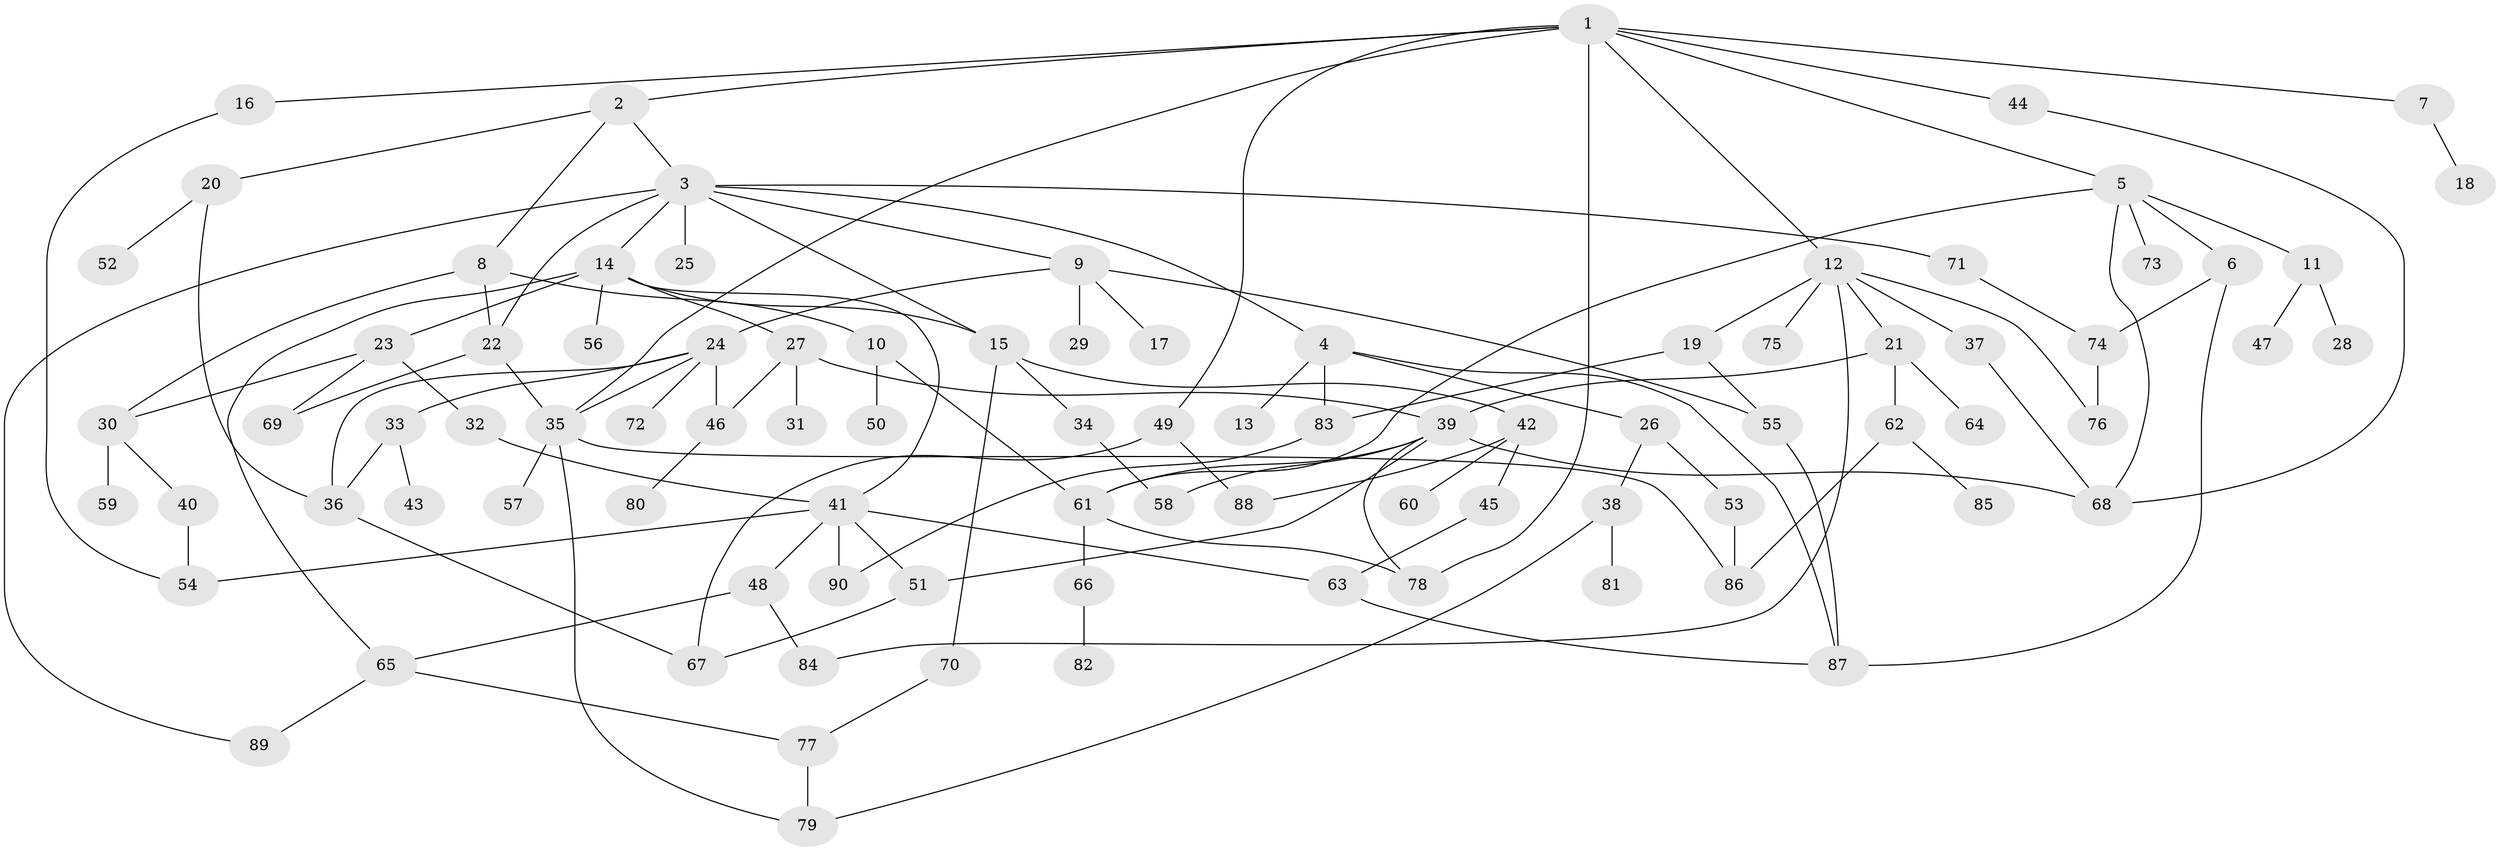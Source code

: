 // Generated by graph-tools (version 1.1) at 2025/13/03/09/25 04:13:24]
// undirected, 90 vertices, 131 edges
graph export_dot {
graph [start="1"]
  node [color=gray90,style=filled];
  1;
  2;
  3;
  4;
  5;
  6;
  7;
  8;
  9;
  10;
  11;
  12;
  13;
  14;
  15;
  16;
  17;
  18;
  19;
  20;
  21;
  22;
  23;
  24;
  25;
  26;
  27;
  28;
  29;
  30;
  31;
  32;
  33;
  34;
  35;
  36;
  37;
  38;
  39;
  40;
  41;
  42;
  43;
  44;
  45;
  46;
  47;
  48;
  49;
  50;
  51;
  52;
  53;
  54;
  55;
  56;
  57;
  58;
  59;
  60;
  61;
  62;
  63;
  64;
  65;
  66;
  67;
  68;
  69;
  70;
  71;
  72;
  73;
  74;
  75;
  76;
  77;
  78;
  79;
  80;
  81;
  82;
  83;
  84;
  85;
  86;
  87;
  88;
  89;
  90;
  1 -- 2;
  1 -- 5;
  1 -- 7;
  1 -- 12;
  1 -- 16;
  1 -- 44;
  1 -- 49;
  1 -- 35;
  1 -- 78;
  2 -- 3;
  2 -- 8;
  2 -- 20;
  3 -- 4;
  3 -- 9;
  3 -- 14;
  3 -- 22;
  3 -- 25;
  3 -- 71;
  3 -- 89;
  3 -- 15;
  4 -- 13;
  4 -- 26;
  4 -- 87;
  4 -- 83;
  5 -- 6;
  5 -- 11;
  5 -- 73;
  5 -- 68;
  5 -- 61;
  6 -- 74;
  6 -- 87;
  7 -- 18;
  8 -- 10;
  8 -- 30;
  8 -- 22;
  9 -- 17;
  9 -- 24;
  9 -- 29;
  9 -- 55;
  10 -- 50;
  10 -- 61;
  11 -- 28;
  11 -- 47;
  12 -- 19;
  12 -- 21;
  12 -- 37;
  12 -- 75;
  12 -- 84;
  12 -- 76;
  14 -- 15;
  14 -- 23;
  14 -- 27;
  14 -- 41;
  14 -- 56;
  14 -- 65;
  15 -- 34;
  15 -- 42;
  15 -- 70;
  16 -- 54;
  19 -- 55;
  19 -- 83;
  20 -- 36;
  20 -- 52;
  21 -- 62;
  21 -- 64;
  21 -- 39;
  22 -- 69;
  22 -- 35;
  23 -- 32;
  23 -- 69;
  23 -- 30;
  24 -- 33;
  24 -- 35;
  24 -- 72;
  24 -- 46;
  24 -- 36;
  26 -- 38;
  26 -- 53;
  27 -- 31;
  27 -- 39;
  27 -- 46;
  30 -- 40;
  30 -- 59;
  32 -- 41;
  33 -- 43;
  33 -- 36;
  34 -- 58;
  35 -- 57;
  35 -- 79;
  35 -- 86;
  36 -- 67;
  37 -- 68;
  38 -- 79;
  38 -- 81;
  39 -- 58;
  39 -- 61;
  39 -- 78;
  39 -- 68;
  39 -- 51;
  40 -- 54;
  41 -- 48;
  41 -- 51;
  41 -- 63;
  41 -- 54;
  41 -- 90;
  42 -- 45;
  42 -- 60;
  42 -- 88;
  44 -- 68;
  45 -- 63;
  46 -- 80;
  48 -- 84;
  48 -- 65;
  49 -- 67;
  49 -- 88;
  51 -- 67;
  53 -- 86;
  55 -- 87;
  61 -- 66;
  61 -- 78;
  62 -- 85;
  62 -- 86;
  63 -- 87;
  65 -- 77;
  65 -- 89;
  66 -- 82;
  70 -- 77;
  71 -- 74;
  74 -- 76;
  77 -- 79;
  83 -- 90;
}
